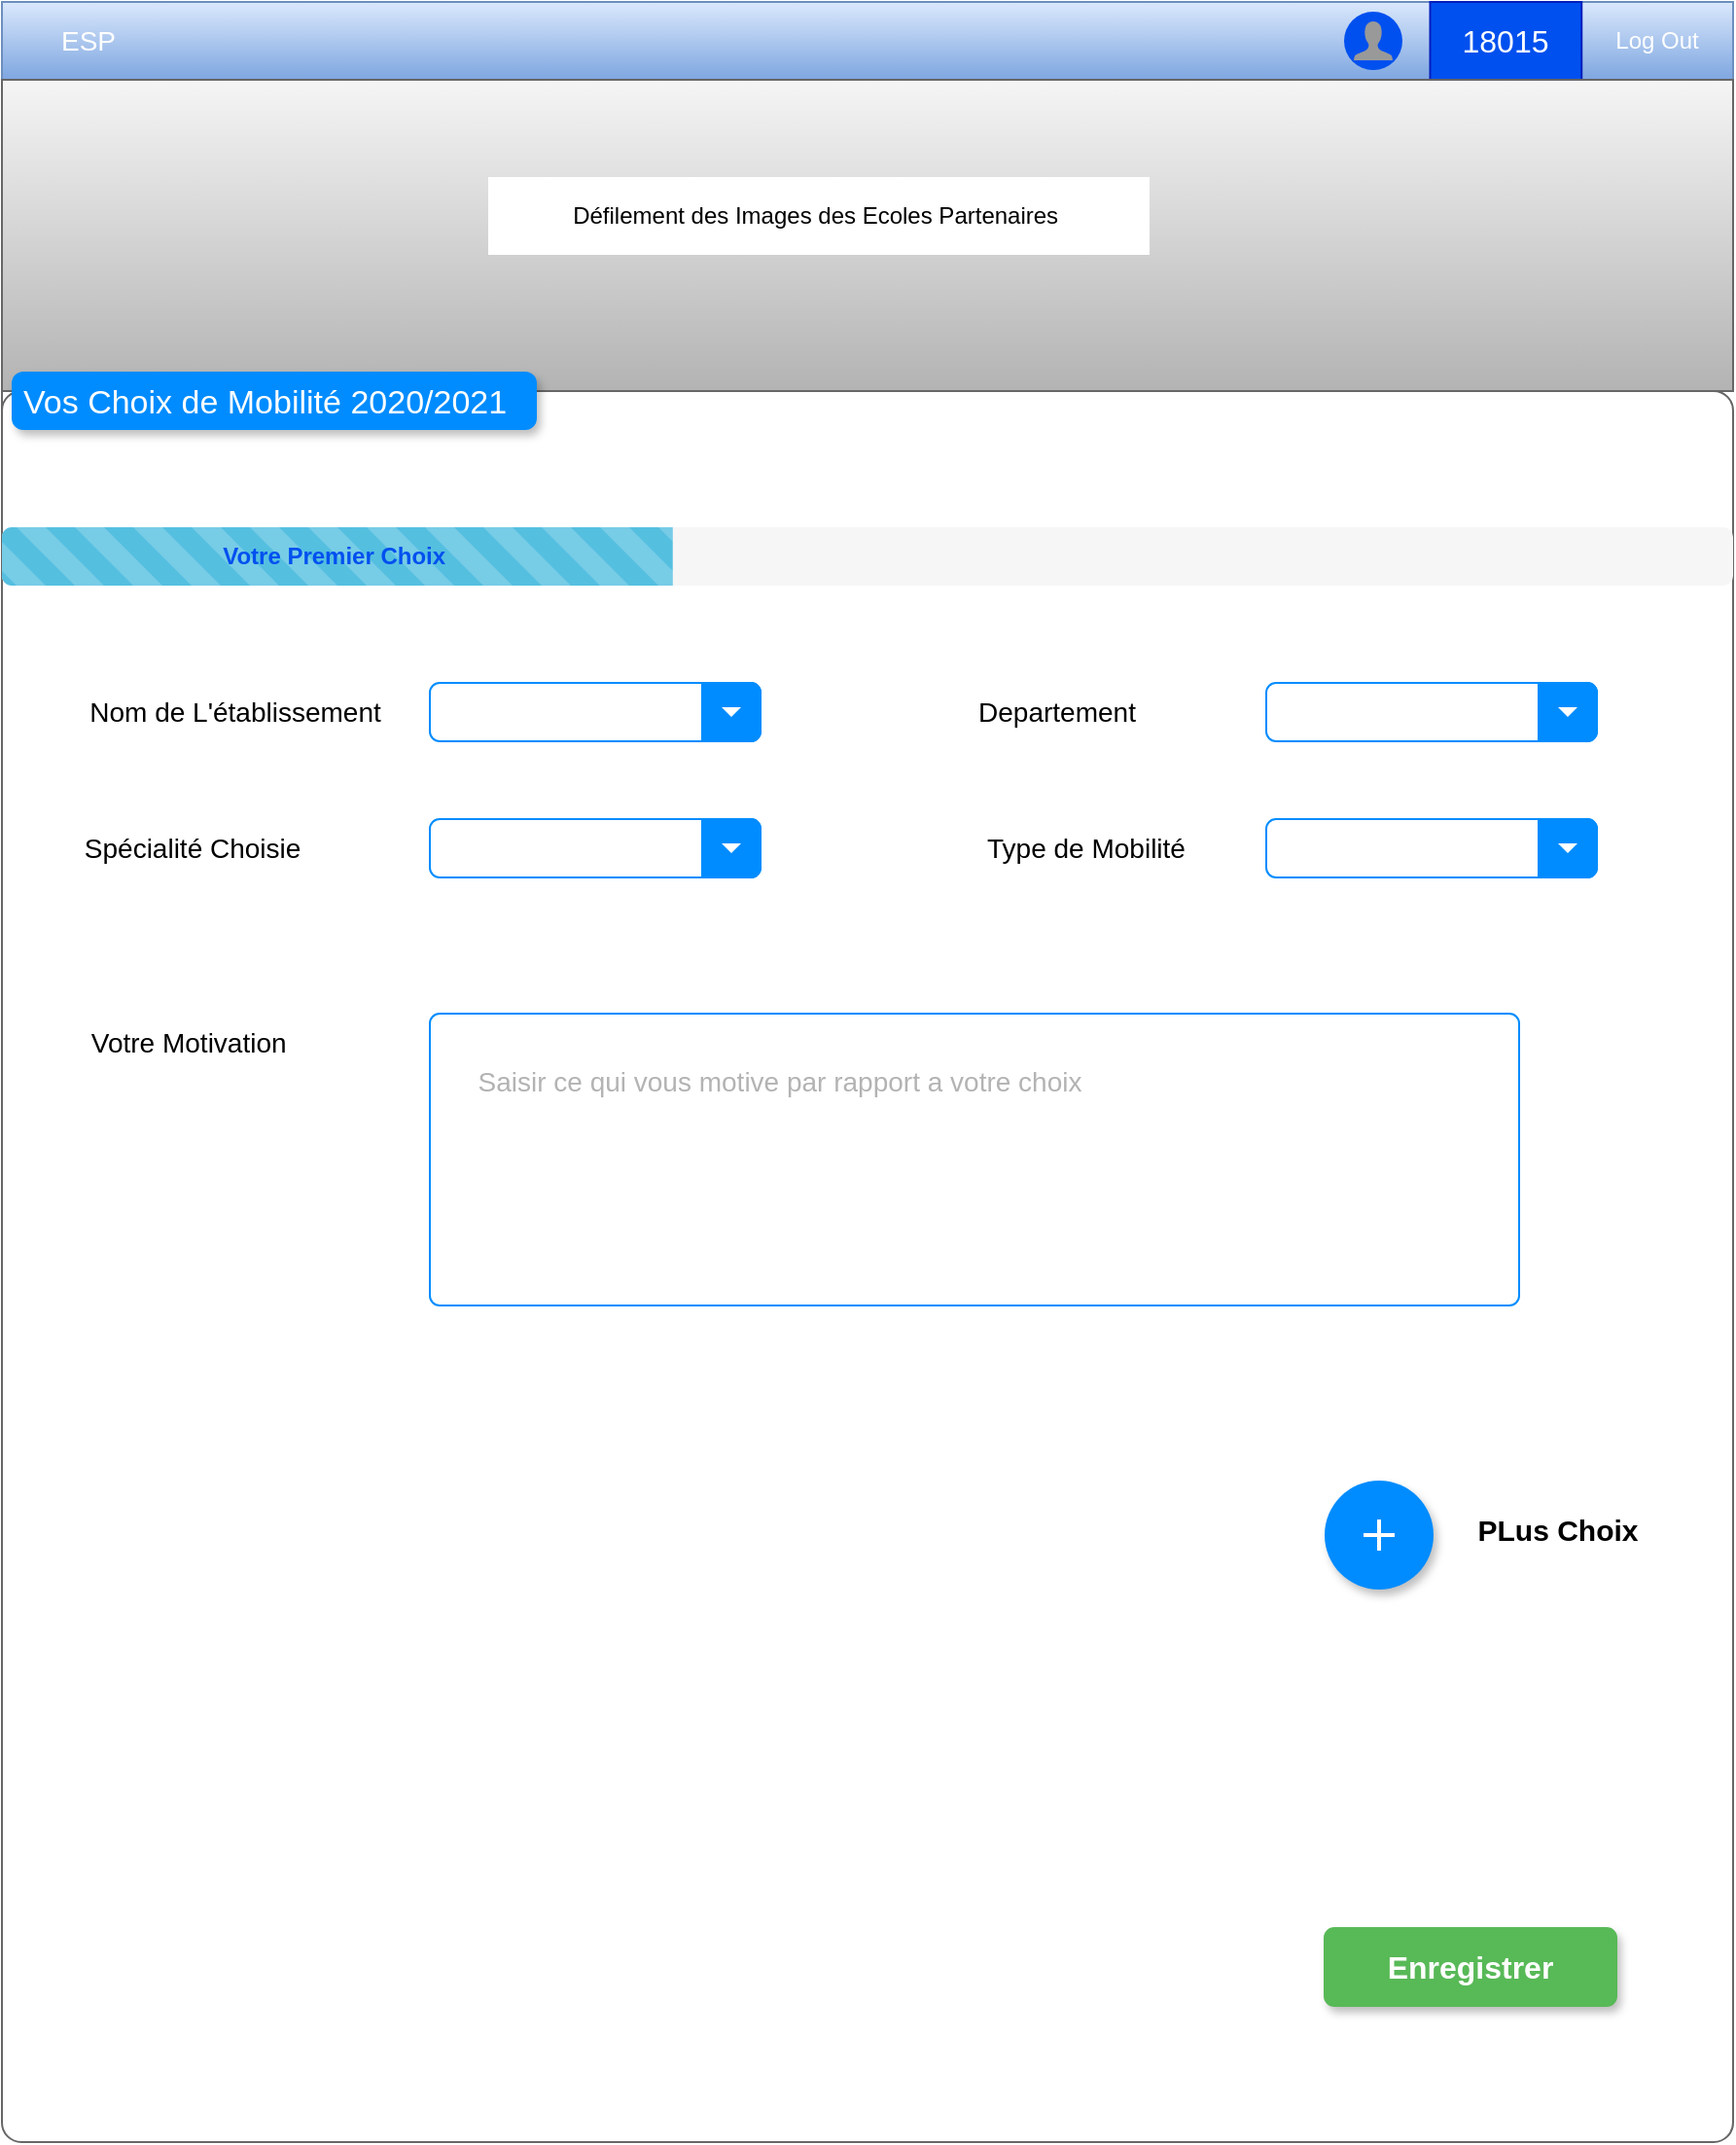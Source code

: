 <mxfile version="12.6.5" type="device"><diagram id="mWcrWW2LSBuHYi0yWAVX" name="Page-1"><mxGraphModel dx="1109" dy="733" grid="1" gridSize="10" guides="1" tooltips="1" connect="1" arrows="1" fold="1" page="1" pageScale="1" pageWidth="827" pageHeight="1169" math="0" shadow="0"><root><mxCell id="0"/><mxCell id="1" parent="0"/><mxCell id="2Jh9amV1chRRA5jGF3jO-128" value="" style="group" parent="1" vertex="1" connectable="0"><mxGeometry x="50" y="10" width="890" height="1100" as="geometry"/></mxCell><mxCell id="2Jh9amV1chRRA5jGF3jO-1" value="" style="html=1;shadow=0;dashed=0;shape=mxgraph.bootstrap.rect;fillColor=#dae8fc;strokeColor=#6c8ebf;whiteSpace=wrap;gradientColor=#7ea6e0;" parent="2Jh9amV1chRRA5jGF3jO-128" vertex="1"><mxGeometry width="890" height="40" as="geometry"/></mxCell><mxCell id="2Jh9amV1chRRA5jGF3jO-2" value="&lt;font color=&quot;#ffffff&quot;&gt;ESP&lt;/font&gt;" style="html=1;shadow=0;dashed=0;fillColor=none;strokeColor=none;shape=mxgraph.bootstrap.rect;fontColor=#999999;fontSize=14;whiteSpace=wrap;" parent="2Jh9amV1chRRA5jGF3jO-1" vertex="1"><mxGeometry width="89" height="40" as="geometry"/></mxCell><mxCell id="2Jh9amV1chRRA5jGF3jO-9" value="&lt;font color=&quot;#ffffff&quot; style=&quot;font-size: 16px&quot;&gt;18015&lt;/font&gt;" style="html=1;shadow=0;dashed=0;fillColor=#0050ef;strokeColor=#001DBC;shape=mxgraph.bootstrap.rect;fontColor=#ffffff;whiteSpace=wrap;" parent="2Jh9amV1chRRA5jGF3jO-1" vertex="1"><mxGeometry x="734.25" width="77.875" height="40" as="geometry"/></mxCell><mxCell id="2Jh9amV1chRRA5jGF3jO-10" value="&lt;font color=&quot;#ffffff&quot;&gt;Log Out&lt;/font&gt;" style="html=1;shadow=0;dashed=0;fillColor=none;strokeColor=none;shape=mxgraph.bootstrap.rect;fontColor=#999999;whiteSpace=wrap;" parent="2Jh9amV1chRRA5jGF3jO-1" vertex="1"><mxGeometry x="812.125" width="77.875" height="40" as="geometry"/></mxCell><mxCell id="2Jh9amV1chRRA5jGF3jO-114" value="" style="shape=ellipse;strokeColor=none;fillColor=#0050EF;labelPosition=right;align=left;spacingLeft=10;fontColor=#f0f0f0;html=1;" parent="2Jh9amV1chRRA5jGF3jO-1" vertex="1"><mxGeometry x="690" y="5.0" width="30" height="30" as="geometry"><mxPoint x="15" y="-15" as="offset"/></mxGeometry></mxCell><mxCell id="2Jh9amV1chRRA5jGF3jO-115" value="" style="html=1;shadow=0;dashed=0;shape=mxgraph.bootstrap.user;strokeColor=none;fillColor=#999999;" parent="2Jh9amV1chRRA5jGF3jO-114" vertex="1"><mxGeometry x="0.5" y="0.5" width="20" height="20" relative="1" as="geometry"><mxPoint x="-10" y="-10" as="offset"/></mxGeometry></mxCell><mxCell id="2Jh9amV1chRRA5jGF3jO-32" value="" style="strokeWidth=1;shadow=0;dashed=0;align=center;html=1;shape=mxgraph.mockup.containers.rrect;rSize=0;strokeColor=#666666;fontColor=#666666;fontSize=17;verticalAlign=top;whiteSpace=wrap;fillColor=#ffffff;spacingTop=32;" parent="2Jh9amV1chRRA5jGF3jO-128" vertex="1"><mxGeometry y="40" width="800" height="680" as="geometry"/></mxCell><mxCell id="2Jh9amV1chRRA5jGF3jO-50" value="" style="strokeWidth=1;shadow=0;dashed=0;align=center;html=1;shape=mxgraph.mockup.containers.rrect;rSize=0;strokeColor=#666666;fontSize=17;verticalAlign=top;whiteSpace=wrap;fillColor=#f5f5f5;spacingTop=32;gradientColor=#b3b3b3;" parent="2Jh9amV1chRRA5jGF3jO-128" vertex="1"><mxGeometry y="40" width="890" height="160" as="geometry"/></mxCell><mxCell id="2Jh9amV1chRRA5jGF3jO-48" value="" style="shape=mxgraph.mockup.containers.marginRect;rectMarginTop=10;strokeColor=#666666;strokeWidth=1;dashed=0;rounded=1;arcSize=5;recursiveResize=0;shadow=0;" parent="2Jh9amV1chRRA5jGF3jO-128" vertex="1"><mxGeometry y="190" width="890" height="910" as="geometry"/></mxCell><mxCell id="2Jh9amV1chRRA5jGF3jO-49" value="Vos Choix de Mobilité 2020/2021" style="shape=rect;strokeColor=none;fillColor=#008CFF;strokeWidth=1;dashed=0;rounded=1;arcSize=20;fontColor=#ffffff;fontSize=17;spacing=2;spacingTop=-2;align=left;autosize=1;spacingLeft=4;resizeWidth=0;resizeHeight=0;perimeter=none;shadow=1;" parent="2Jh9amV1chRRA5jGF3jO-48" vertex="1"><mxGeometry x="5" width="270" height="30" as="geometry"/></mxCell><mxCell id="2Jh9amV1chRRA5jGF3jO-51" value="&lt;font style=&quot;font-size: 14px&quot;&gt;Nom de L'établissement&lt;/font&gt;" style="text;html=1;strokeColor=none;fillColor=none;align=center;verticalAlign=middle;whiteSpace=wrap;rounded=0;" parent="2Jh9amV1chRRA5jGF3jO-48" vertex="1"><mxGeometry x="35" y="165" width="170" height="20" as="geometry"/></mxCell><mxCell id="2Jh9amV1chRRA5jGF3jO-55" value="&lt;font style=&quot;font-size: 14px&quot;&gt;Departement&lt;/font&gt;" style="text;html=1;strokeColor=none;fillColor=none;align=center;verticalAlign=middle;whiteSpace=wrap;rounded=0;" parent="2Jh9amV1chRRA5jGF3jO-48" vertex="1"><mxGeometry x="490" y="165" width="105" height="20" as="geometry"/></mxCell><mxCell id="2Jh9amV1chRRA5jGF3jO-62" value="&lt;font style=&quot;font-size: 14px&quot;&gt;Type de Mobilité&lt;/font&gt;" style="text;html=1;strokeColor=none;fillColor=none;align=center;verticalAlign=middle;whiteSpace=wrap;rounded=0;" parent="2Jh9amV1chRRA5jGF3jO-48" vertex="1"><mxGeometry x="505" y="235" width="105" height="20" as="geometry"/></mxCell><mxCell id="2Jh9amV1chRRA5jGF3jO-63" value="&lt;font style=&quot;font-size: 14px&quot;&gt;Spécialité Choisie&amp;nbsp;&lt;/font&gt;" style="text;html=1;strokeColor=none;fillColor=none;align=center;verticalAlign=middle;whiteSpace=wrap;rounded=0;" parent="2Jh9amV1chRRA5jGF3jO-48" vertex="1"><mxGeometry x="40" y="235" width="120" height="20" as="geometry"/></mxCell><mxCell id="2Jh9amV1chRRA5jGF3jO-80" value="" style="html=1;shadow=0;dashed=0;shape=mxgraph.bootstrap.rrect;rSize=5;strokeColor=#008CFF;fontSize=16;align=left;spacingLeft=10;whiteSpace=wrap;" parent="2Jh9amV1chRRA5jGF3jO-48" vertex="1"><mxGeometry x="650" y="160" width="170" height="30" as="geometry"/></mxCell><mxCell id="2Jh9amV1chRRA5jGF3jO-81" value="&lt;span style=&quot;color: rgba(0 , 0 , 0 , 0) ; font-family: monospace ; font-size: 0px&quot;&gt;%3CmxGraphModel%3E%3Croot%3E%3CmxCell%20id%3D%220%22%2F%3E%3CmxCell%20id%3D%221%22%20parent%3D%220%22%2F%3E%3CmxCell%20id%3D%222%22%20value%3D%22%22%20style%3D%22strokeColor%3D%23008CFF%3BfillColor%3D%23008CFF%3BgradientColor%3Dinherit%3Bhtml%3D1%3Bshadow%3D0%3Bdashed%3D0%3Bshape%3Dmxgraph.bootstrap.rightButton%3BrSize%3D5%3Bperimeter%3Dnone%3BresizeHeight%3D1%3B%22%20vertex%3D%221%22%20parent%3D%221%22%3E%3CmxGeometry%20x%3D%22850%22%20y%3D%22500%22%20width%3D%2230%22%20height%3D%2230%22%20as%3D%22geometry%22%3E%3CmxPoint%20x%3D%22-30%22%20as%3D%22offset%22%2F%3E%3C%2FmxGeometry%3E%3C%2FmxCell%3E%3CmxCell%20id%3D%223%22%20value%3D%22%22%20style%3D%22shape%3Dtriangle%3Bdirection%3Dsouth%3BfillColor%3D%23FFFFFF%3BstrokeColor%3Dnone%3Bperimeter%3Dnone%3B%22%20vertex%3D%221%22%20parent%3D%222%22%3E%3CmxGeometry%20x%3D%221%22%20y%3D%220.5%22%20width%3D%2210%22%20height%3D%225%22%20relative%3D%221%22%20as%3D%22geometry%22%3E%3CmxPoint%20x%3D%22-20%22%20y%3D%22-2.5%22%20as%3D%22offset%22%2F%3E%3C%2FmxGeometry%3E%3C%2FmxCell%3E%3C%2Froot%3E%3C%2FmxGraphModel%3E&lt;/span&gt;" style="html=1;shadow=0;dashed=0;shape=mxgraph.bootstrap.rrect;rSize=5;strokeColor=#008CFF;fontSize=16;align=left;spacingLeft=10;whiteSpace=wrap;" parent="2Jh9amV1chRRA5jGF3jO-48" vertex="1"><mxGeometry x="650" y="230" width="170" height="30" as="geometry"/></mxCell><mxCell id="2Jh9amV1chRRA5jGF3jO-88" value="" style="strokeColor=#008CFF;fillColor=#008CFF;gradientColor=inherit;html=1;shadow=0;dashed=0;shape=mxgraph.bootstrap.rightButton;rSize=5;perimeter=none;resizeHeight=1;" parent="2Jh9amV1chRRA5jGF3jO-48" vertex="1"><mxGeometry x="790" y="230" width="30" height="30" as="geometry"><mxPoint x="-30" as="offset"/></mxGeometry></mxCell><mxCell id="2Jh9amV1chRRA5jGF3jO-89" value="" style="shape=triangle;direction=south;fillColor=#FFFFFF;strokeColor=none;perimeter=none;" parent="2Jh9amV1chRRA5jGF3jO-88" vertex="1"><mxGeometry x="1" y="0.5" width="10" height="5" relative="1" as="geometry"><mxPoint x="-20" y="-2.5" as="offset"/></mxGeometry></mxCell><mxCell id="2Jh9amV1chRRA5jGF3jO-121" value="&lt;font style=&quot;font-size: 15px&quot;&gt;&lt;b&gt;PLus Choix&lt;/b&gt;&lt;/font&gt;" style="text;html=1;strokeColor=none;fillColor=none;align=center;verticalAlign=middle;whiteSpace=wrap;rounded=0;shadow=1;" parent="2Jh9amV1chRRA5jGF3jO-48" vertex="1"><mxGeometry x="720" y="580" width="160" height="30" as="geometry"/></mxCell><mxCell id="2Jh9amV1chRRA5jGF3jO-127" value="&lt;b&gt;Enregistrer&lt;/b&gt;" style="html=1;shadow=1;dashed=0;shape=mxgraph.bootstrap.rrect;rSize=5;fillColor=#58B957;align=center;strokeColor=#58B957;fontColor=#ffffff;fontSize=16;whiteSpace=wrap;" parent="2Jh9amV1chRRA5jGF3jO-48" vertex="1"><mxGeometry x="680" y="800" width="150" height="40" as="geometry"/></mxCell><mxCell id="uDs9_U77cfbfQAccUQy_-4" value="&lt;font style=&quot;font-size: 14px&quot;&gt;Votre Motivation&amp;nbsp;&amp;nbsp;&lt;/font&gt;" style="text;html=1;strokeColor=none;fillColor=none;align=center;verticalAlign=middle;whiteSpace=wrap;rounded=0;" vertex="1" parent="2Jh9amV1chRRA5jGF3jO-48"><mxGeometry x="40" y="330" width="120" height="30" as="geometry"/></mxCell><mxCell id="uDs9_U77cfbfQAccUQy_-6" value="" style="html=1;shadow=0;dashed=0;shape=mxgraph.bootstrap.rrect;rSize=5;strokeColor=#008CFF;fontSize=16;align=left;spacingLeft=10;whiteSpace=wrap;" vertex="1" parent="2Jh9amV1chRRA5jGF3jO-48"><mxGeometry x="220" y="230" width="170" height="30" as="geometry"/></mxCell><mxCell id="uDs9_U77cfbfQAccUQy_-7" value="" style="strokeColor=#008CFF;fillColor=#008CFF;gradientColor=inherit;html=1;shadow=0;dashed=0;shape=mxgraph.bootstrap.rightButton;rSize=5;perimeter=none;resizeHeight=1;" vertex="1" parent="2Jh9amV1chRRA5jGF3jO-48"><mxGeometry x="360" y="230" width="30" height="30" as="geometry"><mxPoint x="-30" as="offset"/></mxGeometry></mxCell><mxCell id="uDs9_U77cfbfQAccUQy_-8" value="" style="shape=triangle;direction=south;fillColor=#FFFFFF;strokeColor=none;perimeter=none;" vertex="1" parent="uDs9_U77cfbfQAccUQy_-7"><mxGeometry x="1" y="0.5" width="10" height="5" relative="1" as="geometry"><mxPoint x="-20" y="-2.5" as="offset"/></mxGeometry></mxCell><mxCell id="uDs9_U77cfbfQAccUQy_-11" value="&lt;span style=&quot;color: rgba(0 , 0 , 0 , 0) ; font-family: monospace ; font-size: 0px&quot;&gt;%3CmxGraphModel%3E%3Croot%3E%3CmxCell%20id%3D%220%22%2F%3E%3CmxCell%20id%3D%221%22%20parent%3D%220%22%2F%3E%3CmxCell%20id%3D%222%22%20value%3D%22%22%20style%3D%22strokeColor%3D%23008CFF%3BfillColor%3D%23008CFF%3BgradientColor%3Dinherit%3Bhtml%3D1%3Bshadow%3D0%3Bdashed%3D0%3Bshape%3Dmxgraph.bootstrap.rightButton%3BrSize%3D5%3Bperimeter%3Dnone%3BresizeHeight%3D1%3B%22%20vertex%3D%221%22%20parent%3D%221%22%3E%3CmxGeometry%20x%3D%22850%22%20y%3D%22500%22%20width%3D%2230%22%20height%3D%2230%22%20as%3D%22geometry%22%3E%3CmxPoint%20x%3D%22-30%22%20as%3D%22offset%22%2F%3E%3C%2FmxGeometry%3E%3C%2FmxCell%3E%3CmxCell%20id%3D%223%22%20value%3D%22%22%20style%3D%22shape%3Dtriangle%3Bdirection%3Dsouth%3BfillColor%3D%23FFFFFF%3BstrokeColor%3Dnone%3Bperimeter%3Dnone%3B%22%20vertex%3D%221%22%20parent%3D%222%22%3E%3CmxGeometry%20x%3D%221%22%20y%3D%220.5%22%20width%3D%2210%22%20height%3D%225%22%20relative%3D%221%22%20as%3D%22geometry%22%3E%3CmxPoint%20x%3D%22-20%22%20y%3D%22-2.5%22%20as%3D%22offset%22%2F%3E%3C%2FmxGeometry%3E%3C%2FmxCell%3E%3C%2Froot%3E%3C%2FmxGraphModel%3E&lt;/span&gt;" style="html=1;shadow=0;dashed=0;shape=mxgraph.bootstrap.rrect;rSize=5;strokeColor=#008CFF;fontSize=16;align=left;spacingLeft=10;whiteSpace=wrap;" vertex="1" parent="2Jh9amV1chRRA5jGF3jO-48"><mxGeometry x="220" y="160" width="170" height="30" as="geometry"/></mxCell><mxCell id="uDs9_U77cfbfQAccUQy_-9" value="" style="strokeColor=#008CFF;fillColor=#008CFF;gradientColor=inherit;html=1;shadow=0;dashed=0;shape=mxgraph.bootstrap.rightButton;rSize=5;perimeter=none;resizeHeight=1;" vertex="1" parent="2Jh9amV1chRRA5jGF3jO-48"><mxGeometry x="360" y="160" width="30" height="30" as="geometry"><mxPoint x="-30" as="offset"/></mxGeometry></mxCell><mxCell id="uDs9_U77cfbfQAccUQy_-10" value="" style="shape=triangle;direction=south;fillColor=#FFFFFF;strokeColor=none;perimeter=none;" vertex="1" parent="uDs9_U77cfbfQAccUQy_-9"><mxGeometry x="1" y="0.5" width="10" height="5" relative="1" as="geometry"><mxPoint x="-20" y="-2.5" as="offset"/></mxGeometry></mxCell><mxCell id="uDs9_U77cfbfQAccUQy_-12" value="" style="strokeColor=#008CFF;fillColor=#008CFF;gradientColor=inherit;html=1;shadow=0;dashed=0;shape=mxgraph.bootstrap.rightButton;rSize=5;perimeter=none;resizeHeight=1;" vertex="1" parent="2Jh9amV1chRRA5jGF3jO-48"><mxGeometry x="790" y="160" width="30" height="30" as="geometry"><mxPoint x="-30" as="offset"/></mxGeometry></mxCell><mxCell id="uDs9_U77cfbfQAccUQy_-13" value="" style="shape=triangle;direction=south;fillColor=#FFFFFF;strokeColor=none;perimeter=none;" vertex="1" parent="uDs9_U77cfbfQAccUQy_-12"><mxGeometry x="1" y="0.5" width="10" height="5" relative="1" as="geometry"><mxPoint x="-20" y="-2.5" as="offset"/></mxGeometry></mxCell><mxCell id="uDs9_U77cfbfQAccUQy_-15" value="" style="html=1;shadow=0;dashed=0;shape=mxgraph.bootstrap.rrect;rSize=5;strokeColor=none;fillColor=#f6f6f6;whiteSpace=wrap;" vertex="1" parent="2Jh9amV1chRRA5jGF3jO-48"><mxGeometry y="80" width="890" height="30" as="geometry"/></mxCell><mxCell id="uDs9_U77cfbfQAccUQy_-16" value="&lt;font color=&quot;#0050ef&quot;&gt;&lt;b&gt;Votre Premier Choix&amp;nbsp;&lt;/b&gt;&lt;/font&gt;" style="html=1;shadow=0;dashed=0;shape=mxgraph.bootstrap.leftButtonStriped;fillColor=#55BFE0;fontColor=#FFFFFF;whiteSpace=wrap;" vertex="1" parent="uDs9_U77cfbfQAccUQy_-15"><mxGeometry width="344.875" height="30" as="geometry"/></mxCell><mxCell id="2Jh9amV1chRRA5jGF3jO-76" value="" style="html=1;shadow=0;dashed=0;shape=mxgraph.bootstrap.rrect;rSize=5;strokeColor=#008CFF;fontSize=16;align=left;spacingLeft=10;whiteSpace=wrap;" parent="2Jh9amV1chRRA5jGF3jO-48" vertex="1"><mxGeometry x="220" y="330" width="560" height="150" as="geometry"/></mxCell><mxCell id="uDs9_U77cfbfQAccUQy_-5" value="&lt;font style=&quot;font-size: 14px&quot; color=&quot;#b3b3b3&quot;&gt;Saisir ce qui vous motive par rapport a votre choix&lt;/font&gt;" style="text;html=1;strokeColor=none;fillColor=none;align=center;verticalAlign=middle;whiteSpace=wrap;rounded=0;" vertex="1" parent="2Jh9amV1chRRA5jGF3jO-48"><mxGeometry x="235" y="350" width="330" height="30" as="geometry"/></mxCell><mxCell id="2Jh9amV1chRRA5jGF3jO-117" value="" style="shape=ellipse;fillColor=#008CFF;strokeColor=none;shadow=1;aspect=fixed;" parent="2Jh9amV1chRRA5jGF3jO-128" vertex="1"><mxGeometry x="680" y="760.0" width="56" height="56" as="geometry"/></mxCell><mxCell id="2Jh9amV1chRRA5jGF3jO-118" value="&lt;span style=&quot;color: rgba(0 , 0 , 0 , 0) ; font-family: monospace ; font-size: 0px&quot;&gt;%3CmxGraphModel%3E%3Croot%3E%3CmxCell%20id%3D%220%22%2F%3E%3CmxCell%20id%3D%221%22%20parent%3D%220%22%2F%3E%3CmxCell%20id%3D%222%22%20value%3D%22%22%20style%3D%22strokeColor%3D%23008CFF%3BfillColor%3D%23008CFF%3BgradientColor%3Dinherit%3Bhtml%3D1%3Bshadow%3D0%3Bdashed%3D0%3Bshape%3Dmxgraph.bootstrap.rightButton%3BrSize%3D5%3Bperimeter%3Dnone%3BresizeHeight%3D1%3B%22%20vertex%3D%221%22%20parent%3D%221%22%3E%3CmxGeometry%20x%3D%22750%22%20y%3D%22500%22%20width%3D%2230%22%20height%3D%2230%22%20as%3D%22geometry%22%3E%3CmxPoint%20x%3D%22-30%22%20as%3D%22offset%22%2F%3E%3C%2FmxGeometry%3E%3C%2FmxCell%3E%3CmxCell%20id%3D%223%22%20value%3D%22%22%20style%3D%22shape%3Dtriangle%3Bdirection%3Dsouth%3BfillColor%3D%23FFFFFF%3BstrokeColor%3Dnone%3Bperimeter%3Dnone%3B%22%20vertex%3D%221%22%20parent%3D%222%22%3E%3CmxGeometry%20x%3D%221%22%20y%3D%220.5%22%20width%3D%2210%22%20height%3D%225%22%20relative%3D%221%22%20as%3D%22geometry%22%3E%3CmxPoint%20x%3D%22-20%22%20y%3D%22-2.5%22%20as%3D%22offset%22%2F%3E%3C%2FmxGeometry%3E%3C%2FmxCell%3E%3C%2Froot%3E%3C%2FmxGraphModel%3E&lt;/span&gt;" style="dashed=0;html=1;shape=mxgraph.gmdl.plus;strokeColor=#ffffff;strokeWidth=2;shadow=0;" parent="2Jh9amV1chRRA5jGF3jO-117" vertex="1"><mxGeometry x="20" y="20" width="16" height="16" as="geometry"/></mxCell><mxCell id="maafrTC-qhkcf9mOZKB4-13" value="Défilement des Images des Ecoles Partenaires&amp;nbsp;" style="text;html=1;strokeColor=none;fillColor=#ffffff;align=center;verticalAlign=middle;whiteSpace=wrap;rounded=0;" parent="2Jh9amV1chRRA5jGF3jO-128" vertex="1"><mxGeometry x="250" y="90" width="340" height="40" as="geometry"/></mxCell></root></mxGraphModel></diagram></mxfile>